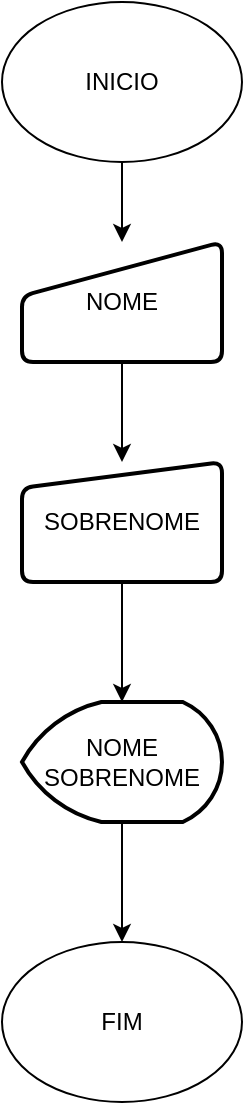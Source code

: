 <mxfile version="25.0.1">
  <diagram name="Página-1" id="TzvjW2K_b2gtHGhgLWE1">
    <mxGraphModel dx="1434" dy="772" grid="1" gridSize="10" guides="1" tooltips="1" connect="1" arrows="1" fold="1" page="1" pageScale="1" pageWidth="827" pageHeight="1169" math="0" shadow="0">
      <root>
        <mxCell id="0" />
        <mxCell id="1" parent="0" />
        <mxCell id="NE4hfEEg_h0HTrQTT2J--9" value="" style="edgeStyle=orthogonalEdgeStyle;rounded=0;orthogonalLoop=1;jettySize=auto;html=1;" edge="1" parent="1" source="NE4hfEEg_h0HTrQTT2J--1" target="NE4hfEEg_h0HTrQTT2J--3">
          <mxGeometry relative="1" as="geometry" />
        </mxCell>
        <mxCell id="NE4hfEEg_h0HTrQTT2J--1" value="&lt;font style=&quot;vertical-align: inherit;&quot;&gt;&lt;font style=&quot;vertical-align: inherit;&quot;&gt;INICIO&lt;/font&gt;&lt;/font&gt;" style="ellipse;whiteSpace=wrap;html=1;" vertex="1" parent="1">
          <mxGeometry x="320" y="50" width="120" height="80" as="geometry" />
        </mxCell>
        <mxCell id="NE4hfEEg_h0HTrQTT2J--2" value="&lt;font style=&quot;vertical-align: inherit;&quot;&gt;&lt;font style=&quot;vertical-align: inherit;&quot;&gt;FIM&lt;/font&gt;&lt;/font&gt;" style="ellipse;whiteSpace=wrap;html=1;" vertex="1" parent="1">
          <mxGeometry x="320" y="520" width="120" height="80" as="geometry" />
        </mxCell>
        <mxCell id="NE4hfEEg_h0HTrQTT2J--6" value="" style="edgeStyle=orthogonalEdgeStyle;rounded=0;orthogonalLoop=1;jettySize=auto;html=1;" edge="1" parent="1" source="NE4hfEEg_h0HTrQTT2J--3" target="NE4hfEEg_h0HTrQTT2J--4">
          <mxGeometry relative="1" as="geometry" />
        </mxCell>
        <mxCell id="NE4hfEEg_h0HTrQTT2J--3" value="&lt;font style=&quot;vertical-align: inherit;&quot;&gt;&lt;font style=&quot;vertical-align: inherit;&quot;&gt;NOME&lt;/font&gt;&lt;/font&gt;" style="html=1;strokeWidth=2;shape=manualInput;whiteSpace=wrap;rounded=1;size=27;arcSize=11;" vertex="1" parent="1">
          <mxGeometry x="330" y="170" width="100" height="60" as="geometry" />
        </mxCell>
        <mxCell id="NE4hfEEg_h0HTrQTT2J--7" value="" style="edgeStyle=orthogonalEdgeStyle;rounded=0;orthogonalLoop=1;jettySize=auto;html=1;" edge="1" parent="1" source="NE4hfEEg_h0HTrQTT2J--4" target="NE4hfEEg_h0HTrQTT2J--5">
          <mxGeometry relative="1" as="geometry" />
        </mxCell>
        <mxCell id="NE4hfEEg_h0HTrQTT2J--4" value="&lt;font style=&quot;vertical-align: inherit;&quot;&gt;&lt;font style=&quot;vertical-align: inherit;&quot;&gt;SOBRENOME&lt;/font&gt;&lt;/font&gt;" style="html=1;strokeWidth=2;shape=manualInput;whiteSpace=wrap;rounded=1;size=13;arcSize=11;" vertex="1" parent="1">
          <mxGeometry x="330" y="280" width="100" height="60" as="geometry" />
        </mxCell>
        <mxCell id="NE4hfEEg_h0HTrQTT2J--8" value="" style="edgeStyle=orthogonalEdgeStyle;rounded=0;orthogonalLoop=1;jettySize=auto;html=1;" edge="1" parent="1" source="NE4hfEEg_h0HTrQTT2J--5" target="NE4hfEEg_h0HTrQTT2J--2">
          <mxGeometry relative="1" as="geometry" />
        </mxCell>
        <mxCell id="NE4hfEEg_h0HTrQTT2J--5" value="&lt;font style=&quot;vertical-align: inherit;&quot;&gt;&lt;font style=&quot;vertical-align: inherit;&quot;&gt;NOME&lt;/font&gt;&lt;/font&gt;&lt;div&gt;&lt;font style=&quot;vertical-align: inherit;&quot;&gt;&lt;font style=&quot;vertical-align: inherit;&quot;&gt;&lt;font style=&quot;vertical-align: inherit;&quot;&gt;&lt;font style=&quot;vertical-align: inherit;&quot;&gt;SOBRENOME&lt;/font&gt;&lt;/font&gt;&lt;/font&gt;&lt;/font&gt;&lt;/div&gt;" style="strokeWidth=2;html=1;shape=mxgraph.flowchart.display;whiteSpace=wrap;" vertex="1" parent="1">
          <mxGeometry x="330" y="400" width="100" height="60" as="geometry" />
        </mxCell>
      </root>
    </mxGraphModel>
  </diagram>
</mxfile>
